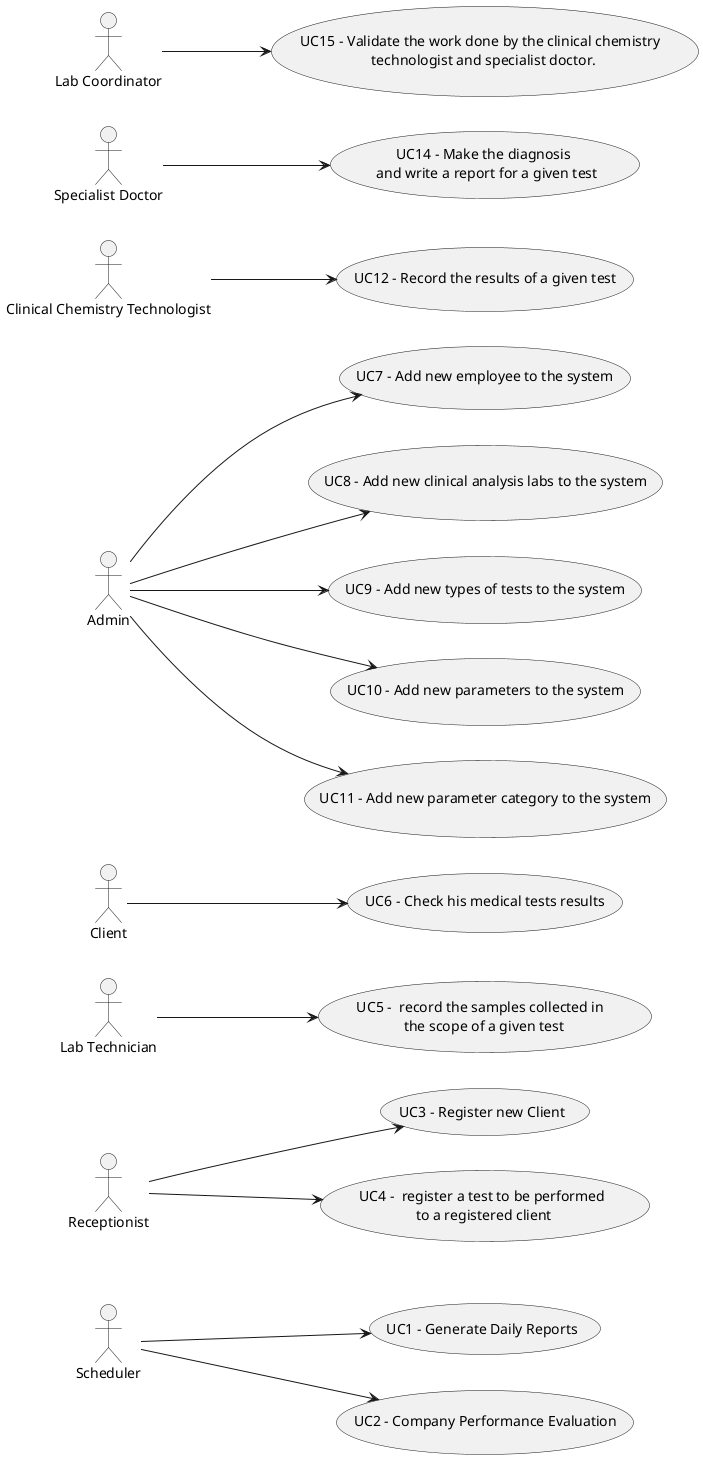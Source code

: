 @startuml
'https://plantuml.com/use-case-diagram

left to right direction

:Scheduler: --> (UC1 - Generate Daily Reports)
:Scheduler: --> (UC2 - Company Performance Evaluation)
:Receptionist: --> (UC3 - Register new Client)
:Receptionist: --> (UC4 -  register a test to be performed\n to a registered client)
:Lab Technician: --> (UC5 -  record the samples collected in \n the scope of a given test)
:Client: --> (UC6 - Check his medical tests results)
:Admin: --> (UC7 - Add new employee to the system)
:Admin: --> (UC8 - Add new clinical analysis labs to the system)
:Admin: --> (UC9 - Add new types of tests to the system)
:Admin: --> (UC10 - Add new parameters to the system)
:Admin: --> (UC11 - Add new parameter category to the system)
:Clinical Chemistry Technologist: --> (UC12 - Record the results of a given test)
:Specialist Doctor: --> (UC14 - Make the diagnosis \n and write a report for a given test)
:Lab Coordinator: --> (UC15 - Validate the work done by the clinical chemistry \n technologist and specialist doctor.)

@enduml